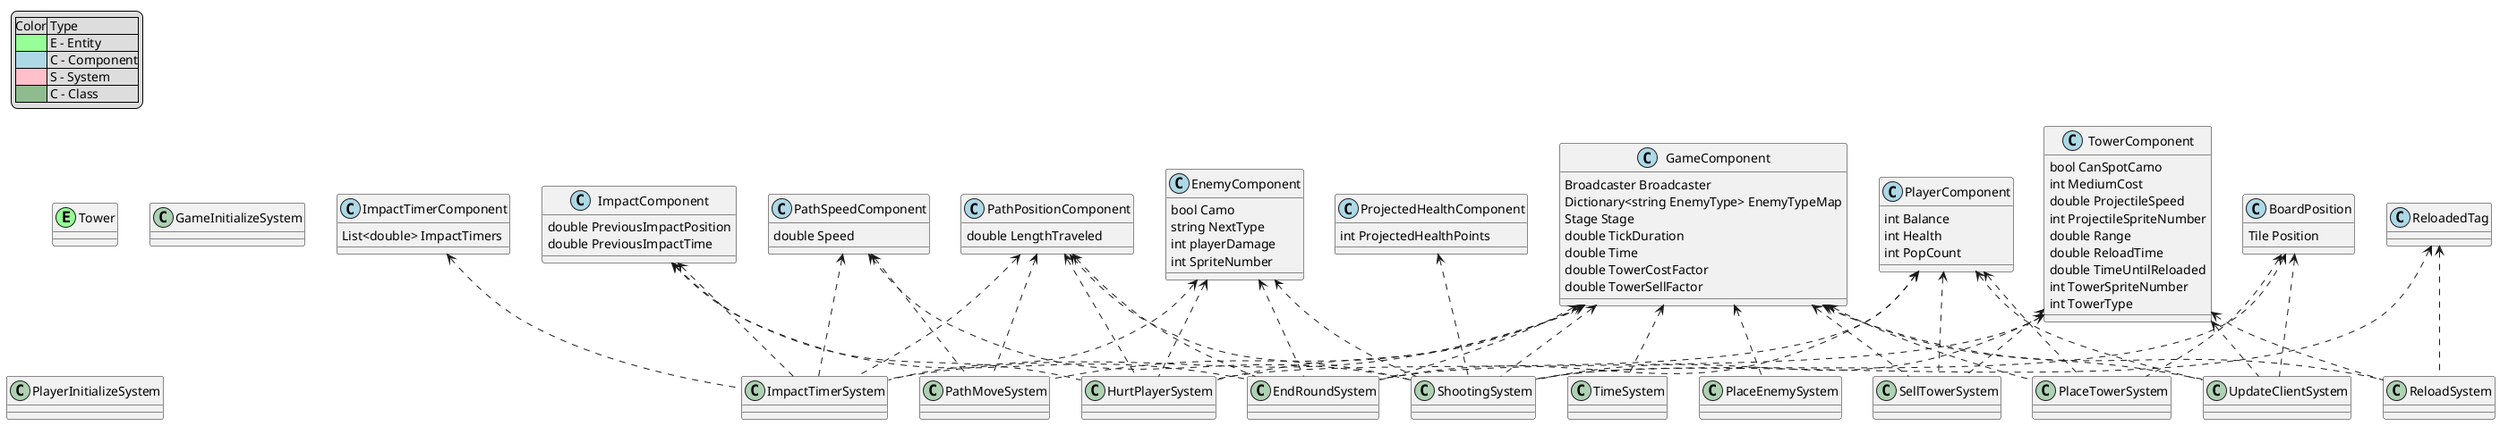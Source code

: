 @startuml

'https://plantuml.com/class-diagram
'----------------------COMPONENT
legend top left
    |Color| Type |
    |<#physical>| E – Entity|
    |<#lightBlue>| C – Component|
    |<#pink>| S – System|
    |<#darkSeaGreen>| C – Class|
end legend

class BoardPosition << (C, lightBlue) >> {
Tile Position
}

class EnemyComponent <<(C, lightBlue) >> {
bool Camo
string NextType
int playerDamage
int SpriteNumber
}

class GameComponent <<(C, lightBlue) >> {
Broadcaster Broadcaster
Dictionary<string EnemyType> EnemyTypeMap
Stage Stage
double TickDuration
double Time
double TowerCostFactor
double TowerSellFactor
}


class ImpactComponent <<(C, lightBlue) >> {
double PreviousImpactPosition
double PreviousImpactTime
}

class ImpactTimerComponent <<(C, lightBlue) >> {
    List<double> ImpactTimers
}

class PathPositionComponent << (C, lightBlue) >> {
double LengthTraveled
}

class PathSpeedComponent << (C, lightBlue) >> {
double Speed
}

class PlayerComponent << (C, lightBlue) >> {
int Balance
int Health
int PopCount
}

class ProjectedHealthComponent << (C, lightBlue) >> {
int ProjectedHealthPoints
}

class ReloadedTag << (C, lightBlue) >> {

}

class TowerComponent  << (C, lightBlue) >> {
bool CanSpotCamo
int MediumCost
double ProjectileSpeed
int ProjectileSpriteNumber
double Range
double ReloadTime
double TimeUntilReloaded
int TowerSpriteNumber
int TowerType
}

'---------------------ENTITY
class Tower << (E, physical >>
'entity SupportTower << (E, physical >>
'entity Enemy << (E, physical >>
'entity Player << (E, physical >>



'SupportFunction -up-* SupportTower
'Price -up-* AttackTower
'Price -up-* SupportTower
'BoardPosition -up-* AttackTower
'BoardPosition -up-* SupportTower
'PathPosition -up-* Enemy
'Health -up-* Enemy
'Health -up-* Player
'Sprite -up-* Enemy
'Sprite -up-* AttackTower
'Sprite -up-* SupportTower
'Speed -up-* Enemy
'Projectile -up-* AttackTower
'Money -up-* Player
'PlayerTag -up-* Player

'------------------SYSTEM
class EndRoundSystem
EnemyComponent <.. EndRoundSystem
ImpactComponent <.. EndRoundSystem
PathPositionComponent <.. EndRoundSystem
GameComponent <.. EndRoundSystem
PlayerComponent <.. EndRoundSystem
TowerComponent <.. EndRoundSystem

class GameInitializeSystem

class HurtPlayerSystem
EnemyComponent <.. HurtPlayerSystem
ImpactComponent <.. HurtPlayerSystem
PathPositionComponent <.. HurtPlayerSystem
GameComponent <.. HurtPlayerSystem
PlayerComponent <.. HurtPlayerSystem

class ImpactTimerSystem
GameComponent <.. ImpactTimerSystem
EnemyComponent <.. ImpactTimerSystem
ImpactComponent <.. ImpactTimerSystem
ImpactTimerComponent <.. ImpactTimerSystem
PathPositionComponent <.. ImpactTimerSystem
PathSpeedComponent <.. ImpactTimerSystem

class PathMoveSystem
GameComponent <.. PathMoveSystem
PathPositionComponent <.. PathMoveSystem
PathSpeedComponent <.. PathMoveSystem

class PlaceEnemySystem
GameComponent <.. PlaceEnemySystem

class PlaceTowerSystem
GameComponent <.. PlaceTowerSystem
PlayerComponent <.. PlaceTowerSystem
BoardPosition <.. PlaceTowerSystem

class PlayerInitializeSystem


class ReloadSystem
GameComponent <.. ReloadSystem
TowerComponent <.. ReloadSystem
ReloadedTag <.. ReloadSystem

class SellTowerSystem
GameComponent <.. SellTowerSystem
PlayerComponent <.. SellTowerSystem
TowerComponent <.. SellTowerSystem

class ShootingSystem
GameComponent <.. ShootingSystem
BoardPosition <.. ShootingSystem
TowerComponent <.. ShootingSystem
ReloadedTag <.. ShootingSystem
EnemyComponent <.. ShootingSystem
PathPositionComponent <.. ShootingSystem
PathSpeedComponent <.. ShootingSystem
ProjectedHealthComponent <.. ShootingSystem

class TimeSystem
GameComponent <.. TimeSystem

class UpdateClientSystem
GameComponent <.. UpdateClientSystem
PlayerComponent <.. UpdateClientSystem
BoardPosition <.. UpdateClientSystem
TowerComponent <.. UpdateClientSystem

class UpdateClientSystem

'class SupportSystem << (S, pink) >>
'class ShootingSystem << (S, pink) >>
'class RenderSystem << (S, pink) >>
'class MovementSystem << (S, pink) >>
'class DamagePlayerSystem << (S, pink) >>
'class PurchaseSystem << (S, pink) >>

' Enemy archetype
'BoardPosition <.. RenderSystem #blue
'Sprite <.. RenderSystem #blue

'-------------------------------


@enduml